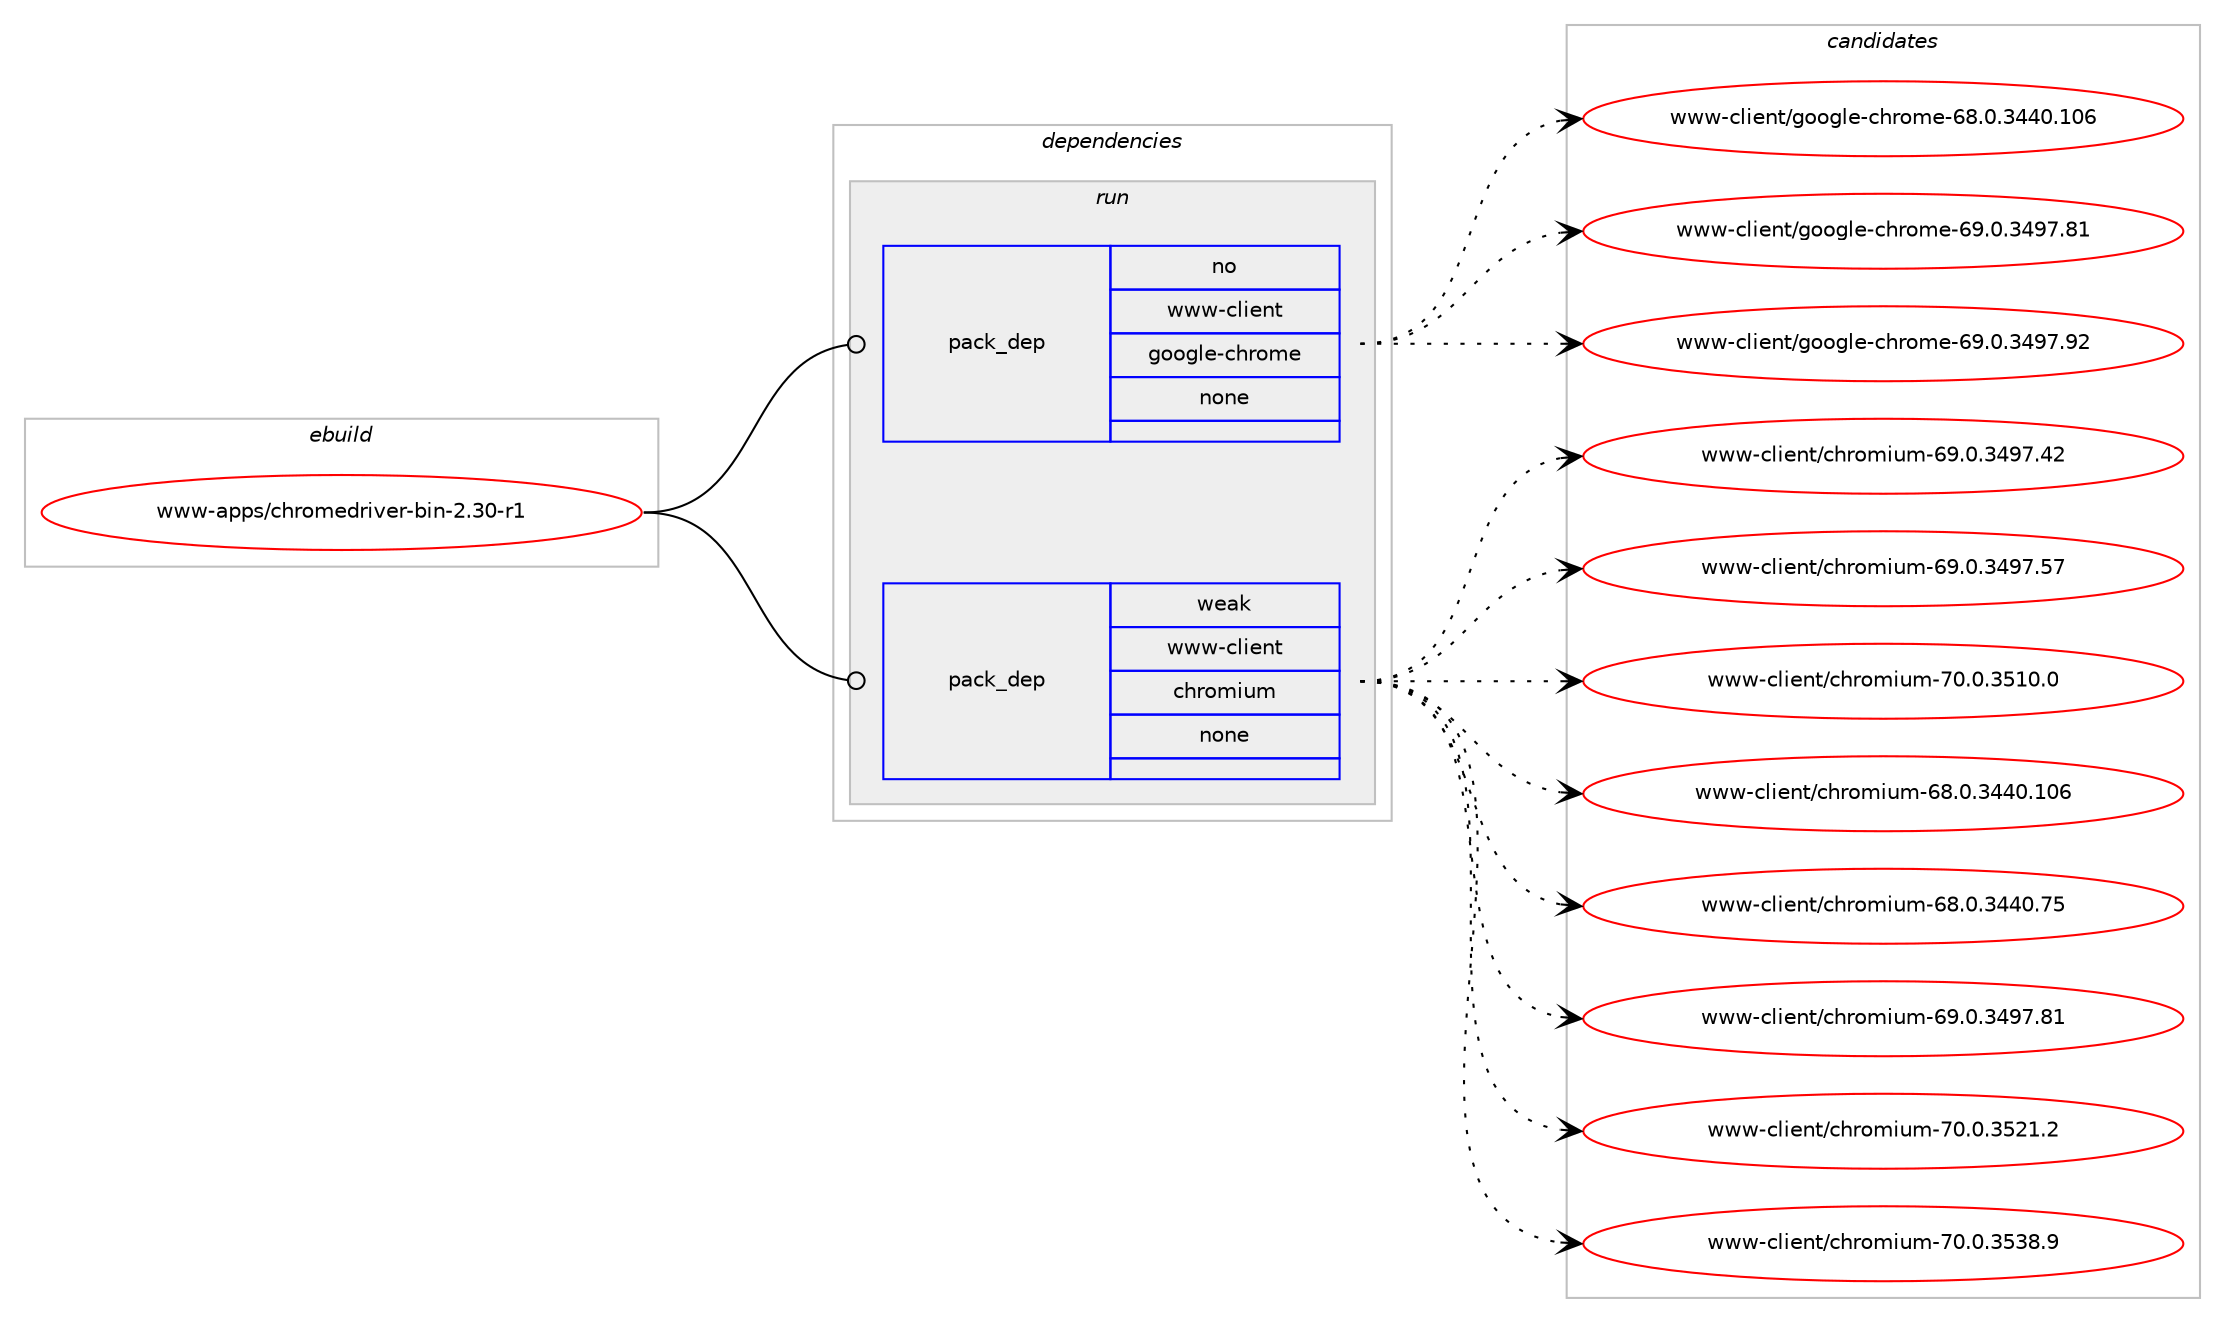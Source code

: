 digraph prolog {

# *************
# Graph options
# *************

newrank=true;
concentrate=true;
compound=true;
graph [rankdir=LR,fontname=Helvetica,fontsize=10,ranksep=1.5];#, ranksep=2.5, nodesep=0.2];
edge  [arrowhead=vee];
node  [fontname=Helvetica,fontsize=10];

# **********
# The ebuild
# **********

subgraph cluster_leftcol {
color=gray;
rank=same;
label=<<i>ebuild</i>>;
id [label="www-apps/chromedriver-bin-2.30-r1", color=red, width=4, href="../www-apps/chromedriver-bin-2.30-r1.svg"];
}

# ****************
# The dependencies
# ****************

subgraph cluster_midcol {
color=gray;
label=<<i>dependencies</i>>;
subgraph cluster_compile {
fillcolor="#eeeeee";
style=filled;
label=<<i>compile</i>>;
}
subgraph cluster_compileandrun {
fillcolor="#eeeeee";
style=filled;
label=<<i>compile and run</i>>;
}
subgraph cluster_run {
fillcolor="#eeeeee";
style=filled;
label=<<i>run</i>>;
subgraph pack2997 {
dependency4204 [label=<<TABLE BORDER="0" CELLBORDER="1" CELLSPACING="0" CELLPADDING="4" WIDTH="220"><TR><TD ROWSPAN="6" CELLPADDING="30">pack_dep</TD></TR><TR><TD WIDTH="110">no</TD></TR><TR><TD>www-client</TD></TR><TR><TD>google-chrome</TD></TR><TR><TD>none</TD></TR><TR><TD></TD></TR></TABLE>>, shape=none, color=blue];
}
id:e -> dependency4204:w [weight=20,style="solid",arrowhead="odot"];
subgraph pack2998 {
dependency4205 [label=<<TABLE BORDER="0" CELLBORDER="1" CELLSPACING="0" CELLPADDING="4" WIDTH="220"><TR><TD ROWSPAN="6" CELLPADDING="30">pack_dep</TD></TR><TR><TD WIDTH="110">weak</TD></TR><TR><TD>www-client</TD></TR><TR><TD>chromium</TD></TR><TR><TD>none</TD></TR><TR><TD></TD></TR></TABLE>>, shape=none, color=blue];
}
id:e -> dependency4205:w [weight=20,style="solid",arrowhead="odot"];
}
}

# **************
# The candidates
# **************

subgraph cluster_choices {
rank=same;
color=gray;
label=<<i>candidates</i>>;

subgraph choice2997 {
color=black;
nodesep=1;
choice11911911945991081051011101164710311111110310810145991041141111091014554564648465152524846494854 [label="www-client/google-chrome-68.0.3440.106", color=red, width=4,href="../www-client/google-chrome-68.0.3440.106.svg"];
choice119119119459910810510111011647103111111103108101459910411411110910145545746484651525755465649 [label="www-client/google-chrome-69.0.3497.81", color=red, width=4,href="../www-client/google-chrome-69.0.3497.81.svg"];
choice119119119459910810510111011647103111111103108101459910411411110910145545746484651525755465750 [label="www-client/google-chrome-69.0.3497.92", color=red, width=4,href="../www-client/google-chrome-69.0.3497.92.svg"];
dependency4204:e -> choice11911911945991081051011101164710311111110310810145991041141111091014554564648465152524846494854:w [style=dotted,weight="100"];
dependency4204:e -> choice119119119459910810510111011647103111111103108101459910411411110910145545746484651525755465649:w [style=dotted,weight="100"];
dependency4204:e -> choice119119119459910810510111011647103111111103108101459910411411110910145545746484651525755465750:w [style=dotted,weight="100"];
}
subgraph choice2998 {
color=black;
nodesep=1;
choice1191191194599108105101110116479910411411110910511710945545746484651525755465250 [label="www-client/chromium-69.0.3497.42", color=red, width=4,href="../www-client/chromium-69.0.3497.42.svg"];
choice1191191194599108105101110116479910411411110910511710945545746484651525755465355 [label="www-client/chromium-69.0.3497.57", color=red, width=4,href="../www-client/chromium-69.0.3497.57.svg"];
choice11911911945991081051011101164799104114111109105117109455548464846515349484648 [label="www-client/chromium-70.0.3510.0", color=red, width=4,href="../www-client/chromium-70.0.3510.0.svg"];
choice119119119459910810510111011647991041141111091051171094554564648465152524846494854 [label="www-client/chromium-68.0.3440.106", color=red, width=4,href="../www-client/chromium-68.0.3440.106.svg"];
choice1191191194599108105101110116479910411411110910511710945545646484651525248465553 [label="www-client/chromium-68.0.3440.75", color=red, width=4,href="../www-client/chromium-68.0.3440.75.svg"];
choice1191191194599108105101110116479910411411110910511710945545746484651525755465649 [label="www-client/chromium-69.0.3497.81", color=red, width=4,href="../www-client/chromium-69.0.3497.81.svg"];
choice11911911945991081051011101164799104114111109105117109455548464846515350494650 [label="www-client/chromium-70.0.3521.2", color=red, width=4,href="../www-client/chromium-70.0.3521.2.svg"];
choice11911911945991081051011101164799104114111109105117109455548464846515351564657 [label="www-client/chromium-70.0.3538.9", color=red, width=4,href="../www-client/chromium-70.0.3538.9.svg"];
dependency4205:e -> choice1191191194599108105101110116479910411411110910511710945545746484651525755465250:w [style=dotted,weight="100"];
dependency4205:e -> choice1191191194599108105101110116479910411411110910511710945545746484651525755465355:w [style=dotted,weight="100"];
dependency4205:e -> choice11911911945991081051011101164799104114111109105117109455548464846515349484648:w [style=dotted,weight="100"];
dependency4205:e -> choice119119119459910810510111011647991041141111091051171094554564648465152524846494854:w [style=dotted,weight="100"];
dependency4205:e -> choice1191191194599108105101110116479910411411110910511710945545646484651525248465553:w [style=dotted,weight="100"];
dependency4205:e -> choice1191191194599108105101110116479910411411110910511710945545746484651525755465649:w [style=dotted,weight="100"];
dependency4205:e -> choice11911911945991081051011101164799104114111109105117109455548464846515350494650:w [style=dotted,weight="100"];
dependency4205:e -> choice11911911945991081051011101164799104114111109105117109455548464846515351564657:w [style=dotted,weight="100"];
}
}

}
